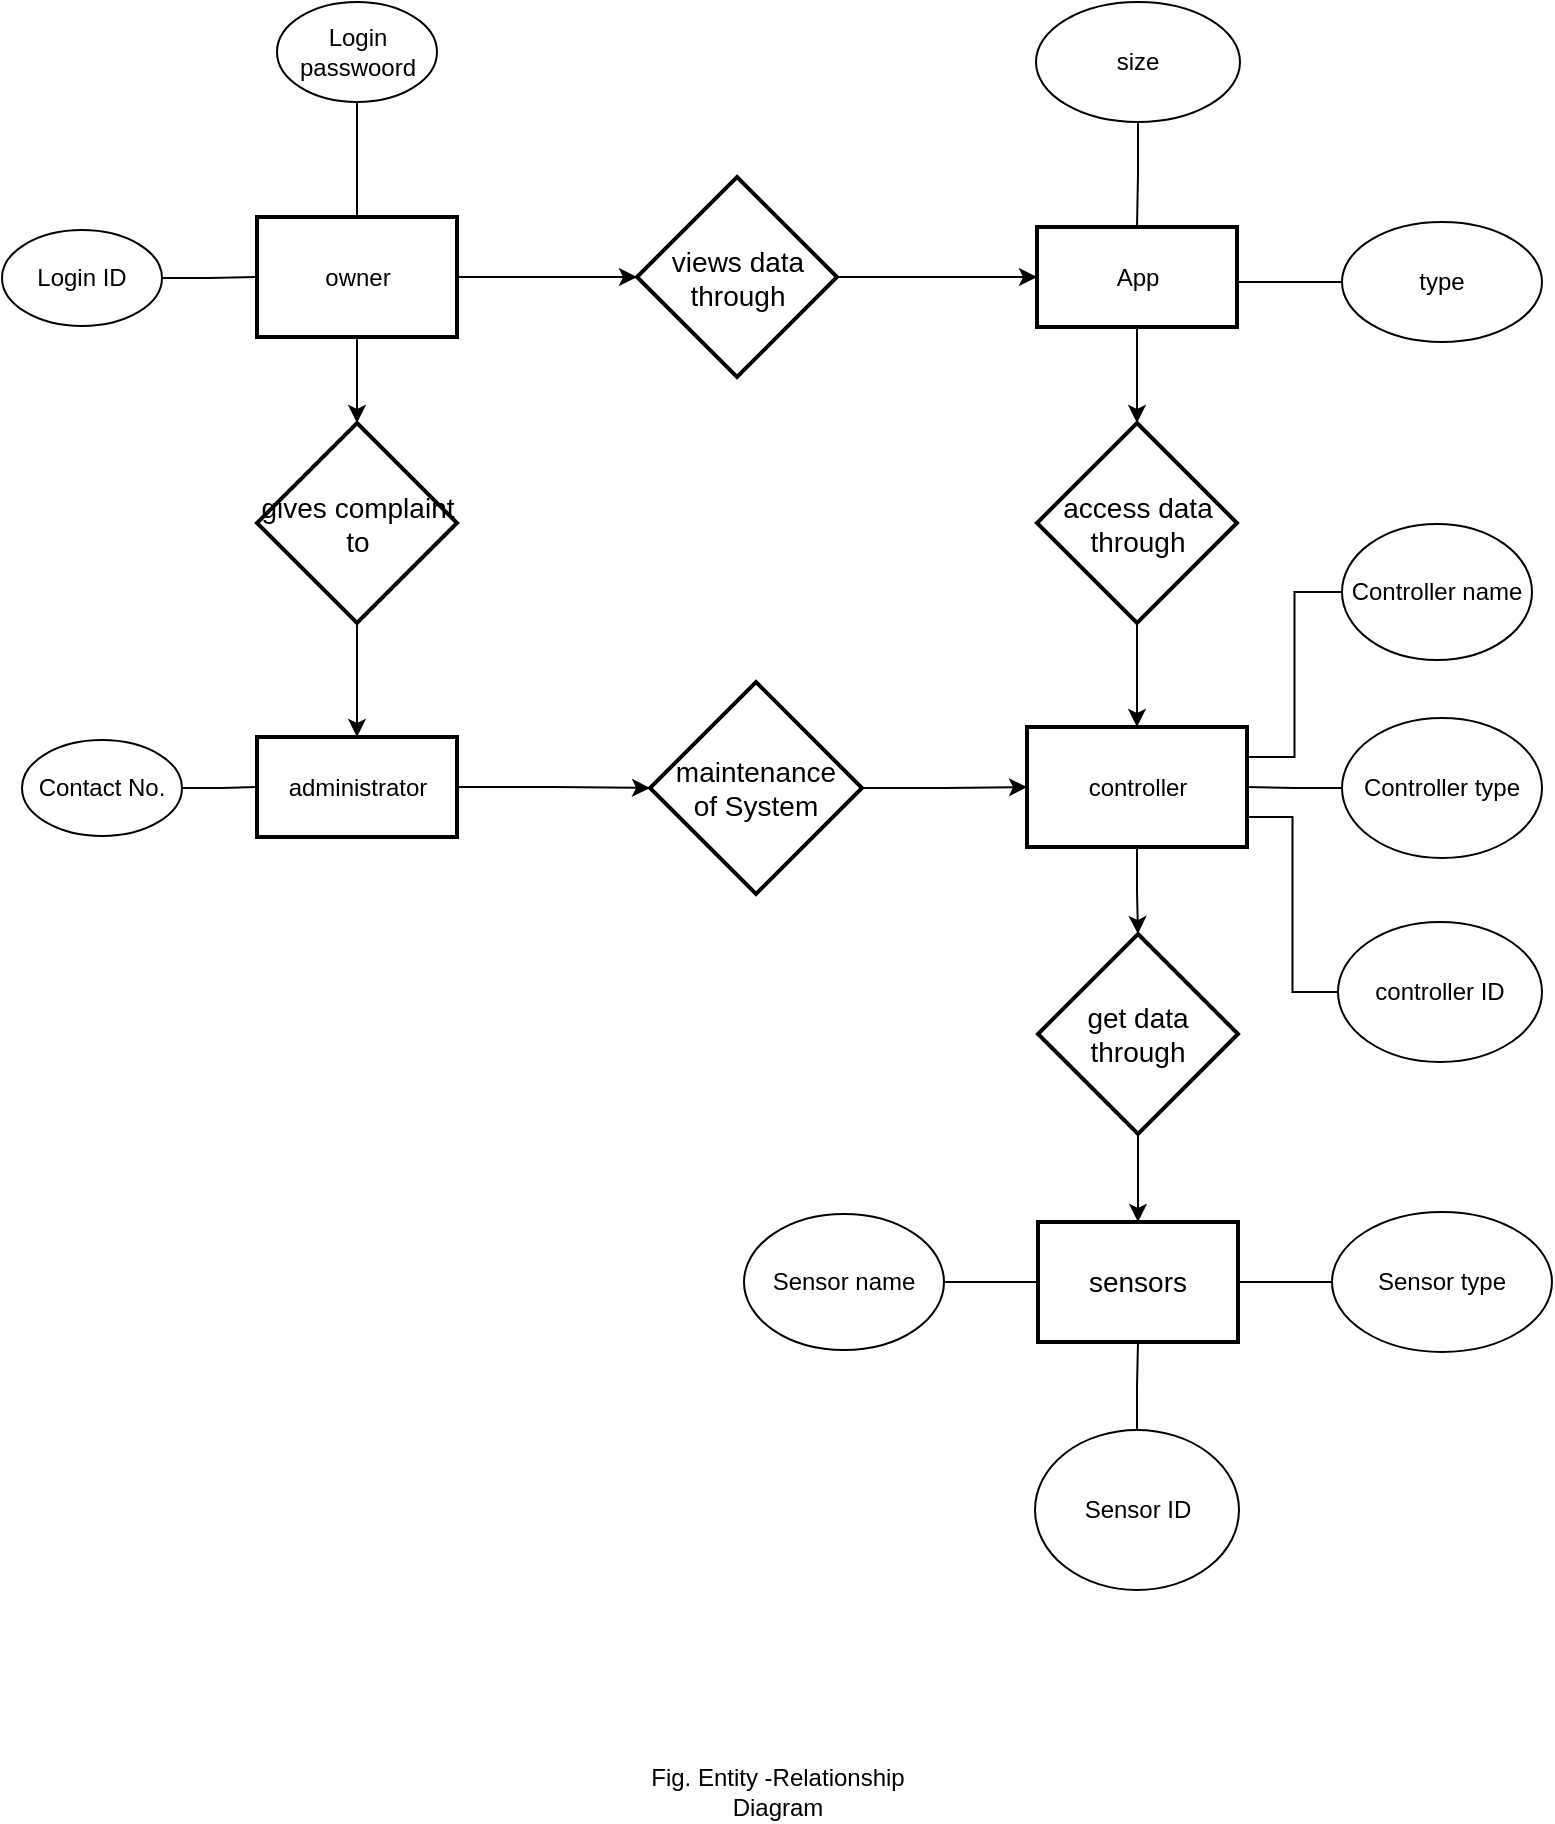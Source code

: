 <mxfile version="11.3.0" type="device" pages="1"><diagram id="gr0Y8pH_nasXxTcb4Ckt" name="Page-1"><mxGraphModel dx="838" dy="520" grid="1" gridSize="10" guides="1" tooltips="1" connect="1" arrows="1" fold="1" page="1" pageScale="1" pageWidth="850" pageHeight="1100" math="0" shadow="0"><root><mxCell id="0"/><mxCell id="1" parent="0"/><mxCell id="mc79036f5m78P5-ZlvzH-24" style="edgeStyle=orthogonalEdgeStyle;rounded=0;orthogonalLoop=1;jettySize=auto;html=1;entryX=0;entryY=0.5;entryDx=0;entryDy=0;fontSize=12;" parent="1" source="mc79036f5m78P5-ZlvzH-1" target="mc79036f5m78P5-ZlvzH-19" edge="1"><mxGeometry relative="1" as="geometry"/></mxCell><mxCell id="mc79036f5m78P5-ZlvzH-28" value="" style="edgeStyle=orthogonalEdgeStyle;rounded=0;orthogonalLoop=1;jettySize=auto;html=1;fontSize=12;" parent="1" source="mc79036f5m78P5-ZlvzH-1" target="mc79036f5m78P5-ZlvzH-26" edge="1"><mxGeometry relative="1" as="geometry"/></mxCell><mxCell id="mc79036f5m78P5-ZlvzH-1" value="owner" style="strokeWidth=2;whiteSpace=wrap;html=1;align=center;fontSize=12;" parent="1" vertex="1"><mxGeometry x="164.5" y="197.5" width="100" height="60" as="geometry"/></mxCell><mxCell id="mc79036f5m78P5-ZlvzH-33" style="edgeStyle=orthogonalEdgeStyle;rounded=0;orthogonalLoop=1;jettySize=auto;html=1;entryX=0;entryY=0.5;entryDx=0;entryDy=0;fontSize=12;" parent="1" source="mc79036f5m78P5-ZlvzH-2" target="mc79036f5m78P5-ZlvzH-30" edge="1"><mxGeometry relative="1" as="geometry"/></mxCell><mxCell id="mc79036f5m78P5-ZlvzH-2" value="administrator" style="strokeWidth=2;whiteSpace=wrap;html=1;align=center;fontSize=12;" parent="1" vertex="1"><mxGeometry x="164.5" y="457.5" width="100" height="50" as="geometry"/></mxCell><mxCell id="mc79036f5m78P5-ZlvzH-50" style="edgeStyle=orthogonalEdgeStyle;rounded=0;orthogonalLoop=1;jettySize=auto;html=1;entryX=0.5;entryY=0;entryDx=0;entryDy=0;fontSize=12;" parent="1" source="mc79036f5m78P5-ZlvzH-3" target="mc79036f5m78P5-ZlvzH-49" edge="1"><mxGeometry relative="1" as="geometry"/></mxCell><mxCell id="mc79036f5m78P5-ZlvzH-3" value="controller" style="strokeWidth=2;whiteSpace=wrap;html=1;align=center;fontSize=12;" parent="1" vertex="1"><mxGeometry x="549.5" y="452.5" width="110" height="60" as="geometry"/></mxCell><mxCell id="mc79036f5m78P5-ZlvzH-52" value="" style="edgeStyle=orthogonalEdgeStyle;rounded=0;orthogonalLoop=1;jettySize=auto;html=1;fontSize=12;endArrow=none;endFill=0;" parent="1" source="mc79036f5m78P5-ZlvzH-9" target="mc79036f5m78P5-ZlvzH-1" edge="1"><mxGeometry relative="1" as="geometry"/></mxCell><mxCell id="mc79036f5m78P5-ZlvzH-9" value="Login passwoord" style="ellipse;whiteSpace=wrap;html=1;fontSize=12;" parent="1" vertex="1"><mxGeometry x="174.5" y="90" width="80" height="50" as="geometry"/></mxCell><mxCell id="mc79036f5m78P5-ZlvzH-53" value="" style="edgeStyle=orthogonalEdgeStyle;rounded=0;orthogonalLoop=1;jettySize=auto;html=1;fontSize=12;endArrow=none;endFill=0;" parent="1" source="mc79036f5m78P5-ZlvzH-10" target="mc79036f5m78P5-ZlvzH-1" edge="1"><mxGeometry relative="1" as="geometry"/></mxCell><mxCell id="mc79036f5m78P5-ZlvzH-10" value="Login ID" style="ellipse;whiteSpace=wrap;html=1;fontSize=12;" parent="1" vertex="1"><mxGeometry x="37" y="204" width="80" height="48" as="geometry"/></mxCell><mxCell id="mc79036f5m78P5-ZlvzH-17" value="" style="edgeStyle=orthogonalEdgeStyle;rounded=0;orthogonalLoop=1;jettySize=auto;html=1;fontSize=12;" parent="1" source="mc79036f5m78P5-ZlvzH-15" target="mc79036f5m78P5-ZlvzH-16" edge="1"><mxGeometry relative="1" as="geometry"/></mxCell><mxCell id="mc79036f5m78P5-ZlvzH-15" value="App" style="strokeWidth=2;whiteSpace=wrap;html=1;align=center;fontSize=12;" parent="1" vertex="1"><mxGeometry x="554.5" y="202.5" width="100" height="50" as="geometry"/></mxCell><mxCell id="mc79036f5m78P5-ZlvzH-18" value="" style="edgeStyle=orthogonalEdgeStyle;rounded=0;orthogonalLoop=1;jettySize=auto;html=1;fontSize=12;" parent="1" source="mc79036f5m78P5-ZlvzH-16" target="mc79036f5m78P5-ZlvzH-3" edge="1"><mxGeometry relative="1" as="geometry"/></mxCell><mxCell id="mc79036f5m78P5-ZlvzH-16" value="access data through" style="shape=rhombus;strokeWidth=2;fontSize=12;perimeter=rhombusPerimeter;whiteSpace=wrap;html=1;align=center;fontSize=14;" parent="1" vertex="1"><mxGeometry x="554.5" y="300.5" width="100" height="100" as="geometry"/></mxCell><mxCell id="mc79036f5m78P5-ZlvzH-25" style="edgeStyle=orthogonalEdgeStyle;rounded=0;orthogonalLoop=1;jettySize=auto;html=1;entryX=0;entryY=0.5;entryDx=0;entryDy=0;fontSize=12;" parent="1" source="mc79036f5m78P5-ZlvzH-19" target="mc79036f5m78P5-ZlvzH-15" edge="1"><mxGeometry relative="1" as="geometry"/></mxCell><mxCell id="mc79036f5m78P5-ZlvzH-19" value="views data through" style="shape=rhombus;strokeWidth=2;fontSize=12;perimeter=rhombusPerimeter;whiteSpace=wrap;html=1;align=center;fontSize=14;" parent="1" vertex="1"><mxGeometry x="354.5" y="177.5" width="100" height="100" as="geometry"/></mxCell><mxCell id="mc79036f5m78P5-ZlvzH-29" value="" style="edgeStyle=orthogonalEdgeStyle;rounded=0;orthogonalLoop=1;jettySize=auto;html=1;fontSize=12;" parent="1" source="mc79036f5m78P5-ZlvzH-26" target="mc79036f5m78P5-ZlvzH-2" edge="1"><mxGeometry relative="1" as="geometry"/></mxCell><mxCell id="mc79036f5m78P5-ZlvzH-26" value="gives complaint to" style="shape=rhombus;strokeWidth=2;fontSize=17;perimeter=rhombusPerimeter;whiteSpace=wrap;html=1;align=center;fontSize=14;" parent="1" vertex="1"><mxGeometry x="164.5" y="300.5" width="100" height="100" as="geometry"/></mxCell><mxCell id="mc79036f5m78P5-ZlvzH-38" style="edgeStyle=orthogonalEdgeStyle;rounded=0;orthogonalLoop=1;jettySize=auto;html=1;entryX=0;entryY=0.5;entryDx=0;entryDy=0;fontSize=12;" parent="1" source="mc79036f5m78P5-ZlvzH-30" target="mc79036f5m78P5-ZlvzH-3" edge="1"><mxGeometry relative="1" as="geometry"/></mxCell><mxCell id="mc79036f5m78P5-ZlvzH-30" value="maintenance &lt;br&gt;of System" style="shape=rhombus;strokeWidth=2;fontSize=17;perimeter=rhombusPerimeter;whiteSpace=wrap;html=1;align=center;fontSize=14;" parent="1" vertex="1"><mxGeometry x="361" y="430" width="106" height="106" as="geometry"/></mxCell><mxCell id="mc79036f5m78P5-ZlvzH-39" value="sensors" style="strokeWidth=2;whiteSpace=wrap;html=1;align=center;fontSize=14;" parent="1" vertex="1"><mxGeometry x="555" y="700" width="100" height="60" as="geometry"/></mxCell><mxCell id="mc79036f5m78P5-ZlvzH-55" style="edgeStyle=orthogonalEdgeStyle;rounded=0;orthogonalLoop=1;jettySize=auto;html=1;entryX=1;entryY=0.25;entryDx=0;entryDy=0;endArrow=none;endFill=0;fontSize=12;" parent="1" source="mc79036f5m78P5-ZlvzH-41" target="mc79036f5m78P5-ZlvzH-3" edge="1"><mxGeometry relative="1" as="geometry"/></mxCell><mxCell id="mc79036f5m78P5-ZlvzH-41" value="Controller name" style="ellipse;whiteSpace=wrap;html=1;fontSize=12;" parent="1" vertex="1"><mxGeometry x="707" y="351" width="95" height="68" as="geometry"/></mxCell><mxCell id="mc79036f5m78P5-ZlvzH-56" value="" style="edgeStyle=orthogonalEdgeStyle;rounded=0;orthogonalLoop=1;jettySize=auto;html=1;endArrow=none;endFill=0;fontSize=12;" parent="1" source="mc79036f5m78P5-ZlvzH-42" target="mc79036f5m78P5-ZlvzH-3" edge="1"><mxGeometry relative="1" as="geometry"/></mxCell><mxCell id="mc79036f5m78P5-ZlvzH-42" value="Controller type" style="ellipse;whiteSpace=wrap;html=1;fontSize=12;" parent="1" vertex="1"><mxGeometry x="707" y="448" width="100" height="70" as="geometry"/></mxCell><mxCell id="mc79036f5m78P5-ZlvzH-57" style="edgeStyle=orthogonalEdgeStyle;rounded=0;orthogonalLoop=1;jettySize=auto;html=1;entryX=1;entryY=0.75;entryDx=0;entryDy=0;endArrow=none;endFill=0;fontSize=12;" parent="1" source="mc79036f5m78P5-ZlvzH-43" target="mc79036f5m78P5-ZlvzH-3" edge="1"><mxGeometry relative="1" as="geometry"/></mxCell><mxCell id="mc79036f5m78P5-ZlvzH-43" value="controller ID" style="ellipse;whiteSpace=wrap;html=1;fontSize=12;" parent="1" vertex="1"><mxGeometry x="705" y="550" width="102" height="70" as="geometry"/></mxCell><mxCell id="mc79036f5m78P5-ZlvzH-60" value="" style="edgeStyle=orthogonalEdgeStyle;rounded=0;orthogonalLoop=1;jettySize=auto;html=1;endArrow=none;endFill=0;fontSize=12;" parent="1" source="mc79036f5m78P5-ZlvzH-45" target="mc79036f5m78P5-ZlvzH-39" edge="1"><mxGeometry relative="1" as="geometry"/></mxCell><mxCell id="mc79036f5m78P5-ZlvzH-45" value="Sensor name" style="ellipse;whiteSpace=wrap;html=1;fontSize=12;" parent="1" vertex="1"><mxGeometry x="408" y="696" width="100" height="68" as="geometry"/></mxCell><mxCell id="mc79036f5m78P5-ZlvzH-58" value="" style="edgeStyle=orthogonalEdgeStyle;rounded=0;orthogonalLoop=1;jettySize=auto;html=1;endArrow=none;endFill=0;fontSize=12;" parent="1" source="mc79036f5m78P5-ZlvzH-46" target="mc79036f5m78P5-ZlvzH-39" edge="1"><mxGeometry relative="1" as="geometry"/></mxCell><mxCell id="mc79036f5m78P5-ZlvzH-46" value="Sensor type" style="ellipse;whiteSpace=wrap;html=1;fontSize=12;" parent="1" vertex="1"><mxGeometry x="702" y="695" width="110" height="70" as="geometry"/></mxCell><mxCell id="mc79036f5m78P5-ZlvzH-59" value="" style="edgeStyle=orthogonalEdgeStyle;rounded=0;orthogonalLoop=1;jettySize=auto;html=1;endArrow=none;endFill=0;fontSize=12;" parent="1" source="mc79036f5m78P5-ZlvzH-47" target="mc79036f5m78P5-ZlvzH-39" edge="1"><mxGeometry relative="1" as="geometry"/></mxCell><mxCell id="mc79036f5m78P5-ZlvzH-47" value="Sensor ID" style="ellipse;whiteSpace=wrap;html=1;fontSize=12;" parent="1" vertex="1"><mxGeometry x="553.5" y="804" width="102" height="80" as="geometry"/></mxCell><mxCell id="mc79036f5m78P5-ZlvzH-51" value="" style="edgeStyle=orthogonalEdgeStyle;rounded=0;orthogonalLoop=1;jettySize=auto;html=1;fontSize=12;" parent="1" source="mc79036f5m78P5-ZlvzH-49" target="mc79036f5m78P5-ZlvzH-39" edge="1"><mxGeometry relative="1" as="geometry"><Array as="points"><mxPoint x="605" y="700"/><mxPoint x="605" y="700"/></Array></mxGeometry></mxCell><mxCell id="mc79036f5m78P5-ZlvzH-49" value="get data through" style="shape=rhombus;strokeWidth=2;fontSize=17;perimeter=rhombusPerimeter;whiteSpace=wrap;html=1;align=center;fontSize=14;" parent="1" vertex="1"><mxGeometry x="555" y="556" width="100" height="100" as="geometry"/></mxCell><mxCell id="mc79036f5m78P5-ZlvzH-68" value="" style="edgeStyle=orthogonalEdgeStyle;rounded=0;orthogonalLoop=1;jettySize=auto;html=1;endArrow=none;endFill=0;fontSize=12;" parent="1" source="mc79036f5m78P5-ZlvzH-61" target="mc79036f5m78P5-ZlvzH-15" edge="1"><mxGeometry relative="1" as="geometry"/></mxCell><mxCell id="mc79036f5m78P5-ZlvzH-61" value="size" style="ellipse;whiteSpace=wrap;html=1;fontSize=12;" parent="1" vertex="1"><mxGeometry x="554" y="90" width="102" height="60" as="geometry"/></mxCell><mxCell id="mc79036f5m78P5-ZlvzH-66" value="" style="edgeStyle=orthogonalEdgeStyle;rounded=0;orthogonalLoop=1;jettySize=auto;html=1;endArrow=none;endFill=0;fontSize=12;" parent="1" source="mc79036f5m78P5-ZlvzH-64" target="mc79036f5m78P5-ZlvzH-2" edge="1"><mxGeometry relative="1" as="geometry"/></mxCell><mxCell id="mc79036f5m78P5-ZlvzH-64" value="Contact No." style="ellipse;whiteSpace=wrap;html=1;fontSize=12;" parent="1" vertex="1"><mxGeometry x="47" y="459" width="80" height="48" as="geometry"/></mxCell><mxCell id="mc79036f5m78P5-ZlvzH-73" style="edgeStyle=orthogonalEdgeStyle;rounded=0;orthogonalLoop=1;jettySize=auto;html=1;endArrow=none;endFill=0;fontSize=12;" parent="1" source="mc79036f5m78P5-ZlvzH-67" edge="1"><mxGeometry relative="1" as="geometry"><mxPoint x="655" y="230" as="targetPoint"/></mxGeometry></mxCell><mxCell id="mc79036f5m78P5-ZlvzH-67" value="type" style="ellipse;whiteSpace=wrap;html=1;fontSize=12;" parent="1" vertex="1"><mxGeometry x="707" y="200" width="100" height="60" as="geometry"/></mxCell><mxCell id="TU3REc1jTLvLOq3kNb1q-1" value="Fig. Entity -Relationship Diagram" style="text;html=1;strokeColor=none;fillColor=none;align=center;verticalAlign=middle;whiteSpace=wrap;rounded=0;" vertex="1" parent="1"><mxGeometry x="355" y="970" width="140" height="30" as="geometry"/></mxCell></root></mxGraphModel></diagram></mxfile>